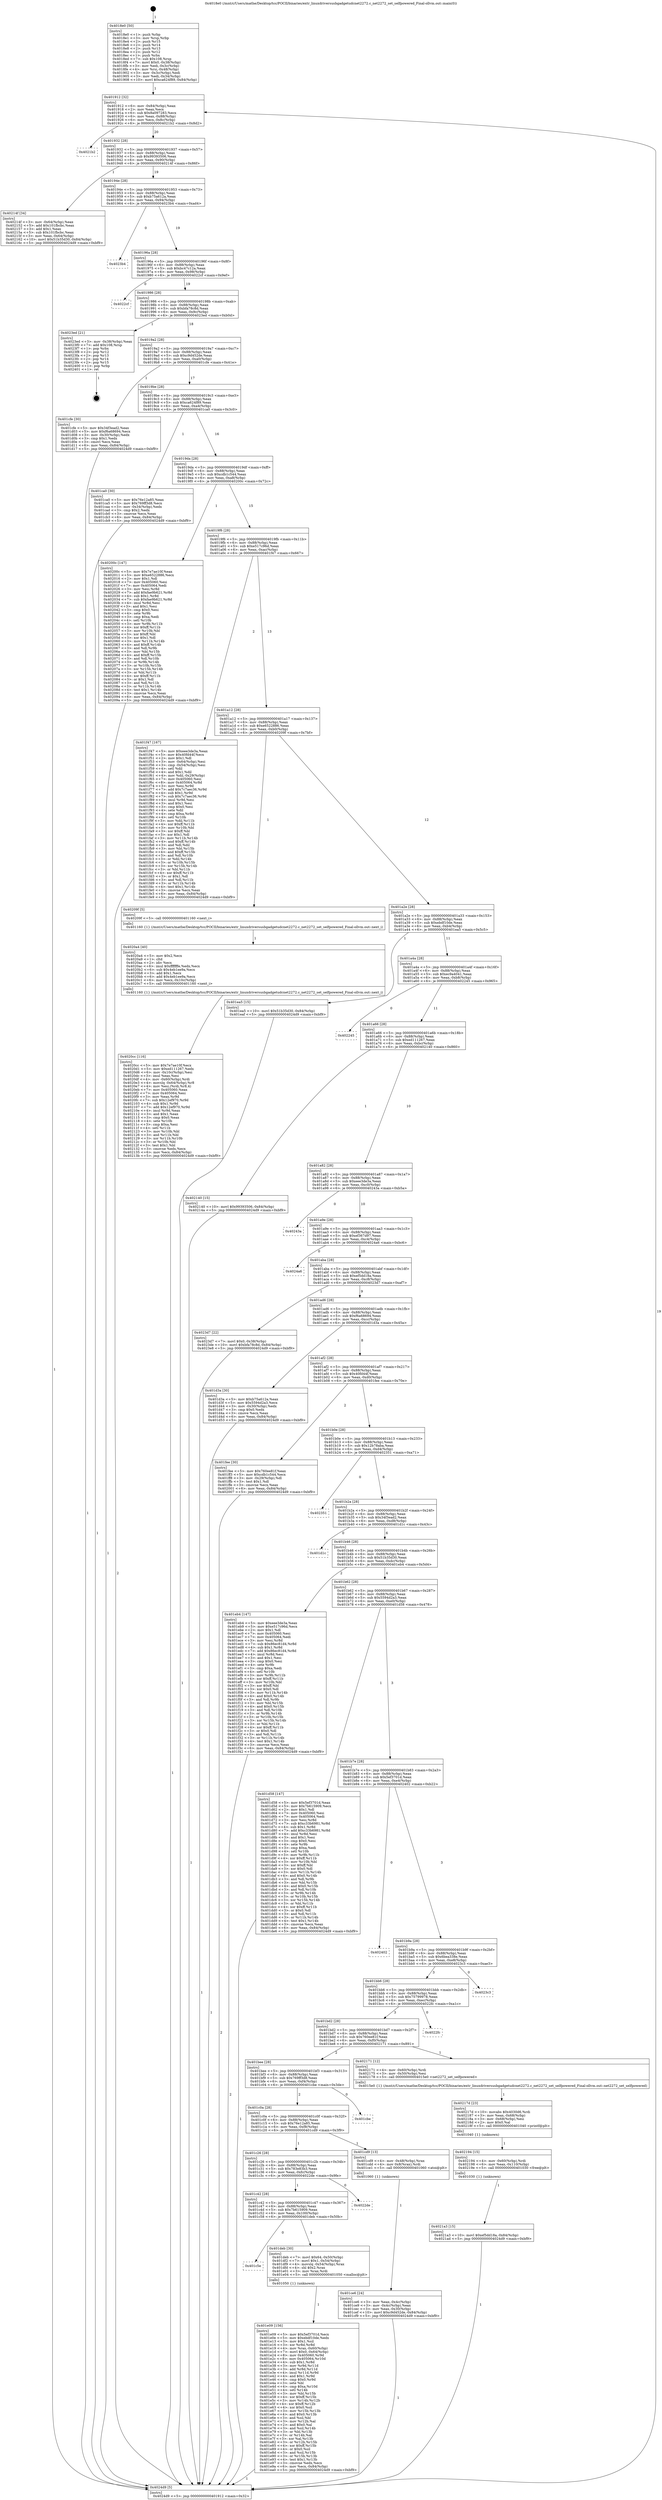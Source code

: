 digraph "0x4018e0" {
  label = "0x4018e0 (/mnt/c/Users/mathe/Desktop/tcc/POCII/binaries/extr_linuxdriversusbgadgetudcnet2272.c_net2272_set_selfpowered_Final-ollvm.out::main(0))"
  labelloc = "t"
  node[shape=record]

  Entry [label="",width=0.3,height=0.3,shape=circle,fillcolor=black,style=filled]
  "0x401912" [label="{
     0x401912 [32]\l
     | [instrs]\l
     &nbsp;&nbsp;0x401912 \<+6\>: mov -0x84(%rbp),%eax\l
     &nbsp;&nbsp;0x401918 \<+2\>: mov %eax,%ecx\l
     &nbsp;&nbsp;0x40191a \<+6\>: sub $0x8a097283,%ecx\l
     &nbsp;&nbsp;0x401920 \<+6\>: mov %eax,-0x88(%rbp)\l
     &nbsp;&nbsp;0x401926 \<+6\>: mov %ecx,-0x8c(%rbp)\l
     &nbsp;&nbsp;0x40192c \<+6\>: je 00000000004021b2 \<main+0x8d2\>\l
  }"]
  "0x4021b2" [label="{
     0x4021b2\l
  }", style=dashed]
  "0x401932" [label="{
     0x401932 [28]\l
     | [instrs]\l
     &nbsp;&nbsp;0x401932 \<+5\>: jmp 0000000000401937 \<main+0x57\>\l
     &nbsp;&nbsp;0x401937 \<+6\>: mov -0x88(%rbp),%eax\l
     &nbsp;&nbsp;0x40193d \<+5\>: sub $0x99393506,%eax\l
     &nbsp;&nbsp;0x401942 \<+6\>: mov %eax,-0x90(%rbp)\l
     &nbsp;&nbsp;0x401948 \<+6\>: je 000000000040214f \<main+0x86f\>\l
  }"]
  Exit [label="",width=0.3,height=0.3,shape=circle,fillcolor=black,style=filled,peripheries=2]
  "0x40214f" [label="{
     0x40214f [34]\l
     | [instrs]\l
     &nbsp;&nbsp;0x40214f \<+3\>: mov -0x64(%rbp),%eax\l
     &nbsp;&nbsp;0x402152 \<+5\>: add $0x101fbcbc,%eax\l
     &nbsp;&nbsp;0x402157 \<+3\>: add $0x1,%eax\l
     &nbsp;&nbsp;0x40215a \<+5\>: sub $0x101fbcbc,%eax\l
     &nbsp;&nbsp;0x40215f \<+3\>: mov %eax,-0x64(%rbp)\l
     &nbsp;&nbsp;0x402162 \<+10\>: movl $0x51b35d30,-0x84(%rbp)\l
     &nbsp;&nbsp;0x40216c \<+5\>: jmp 00000000004024d9 \<main+0xbf9\>\l
  }"]
  "0x40194e" [label="{
     0x40194e [28]\l
     | [instrs]\l
     &nbsp;&nbsp;0x40194e \<+5\>: jmp 0000000000401953 \<main+0x73\>\l
     &nbsp;&nbsp;0x401953 \<+6\>: mov -0x88(%rbp),%eax\l
     &nbsp;&nbsp;0x401959 \<+5\>: sub $0xb75a612a,%eax\l
     &nbsp;&nbsp;0x40195e \<+6\>: mov %eax,-0x94(%rbp)\l
     &nbsp;&nbsp;0x401964 \<+6\>: je 00000000004023b4 \<main+0xad4\>\l
  }"]
  "0x4021a3" [label="{
     0x4021a3 [15]\l
     | [instrs]\l
     &nbsp;&nbsp;0x4021a3 \<+10\>: movl $0xef5dd18a,-0x84(%rbp)\l
     &nbsp;&nbsp;0x4021ad \<+5\>: jmp 00000000004024d9 \<main+0xbf9\>\l
  }"]
  "0x4023b4" [label="{
     0x4023b4\l
  }", style=dashed]
  "0x40196a" [label="{
     0x40196a [28]\l
     | [instrs]\l
     &nbsp;&nbsp;0x40196a \<+5\>: jmp 000000000040196f \<main+0x8f\>\l
     &nbsp;&nbsp;0x40196f \<+6\>: mov -0x88(%rbp),%eax\l
     &nbsp;&nbsp;0x401975 \<+5\>: sub $0xbc47c12a,%eax\l
     &nbsp;&nbsp;0x40197a \<+6\>: mov %eax,-0x98(%rbp)\l
     &nbsp;&nbsp;0x401980 \<+6\>: je 00000000004022cf \<main+0x9ef\>\l
  }"]
  "0x402194" [label="{
     0x402194 [15]\l
     | [instrs]\l
     &nbsp;&nbsp;0x402194 \<+4\>: mov -0x60(%rbp),%rdi\l
     &nbsp;&nbsp;0x402198 \<+6\>: mov %eax,-0x110(%rbp)\l
     &nbsp;&nbsp;0x40219e \<+5\>: call 0000000000401030 \<free@plt\>\l
     | [calls]\l
     &nbsp;&nbsp;0x401030 \{1\} (unknown)\l
  }"]
  "0x4022cf" [label="{
     0x4022cf\l
  }", style=dashed]
  "0x401986" [label="{
     0x401986 [28]\l
     | [instrs]\l
     &nbsp;&nbsp;0x401986 \<+5\>: jmp 000000000040198b \<main+0xab\>\l
     &nbsp;&nbsp;0x40198b \<+6\>: mov -0x88(%rbp),%eax\l
     &nbsp;&nbsp;0x401991 \<+5\>: sub $0xbfa78c8d,%eax\l
     &nbsp;&nbsp;0x401996 \<+6\>: mov %eax,-0x9c(%rbp)\l
     &nbsp;&nbsp;0x40199c \<+6\>: je 00000000004023ed \<main+0xb0d\>\l
  }"]
  "0x40217d" [label="{
     0x40217d [23]\l
     | [instrs]\l
     &nbsp;&nbsp;0x40217d \<+10\>: movabs $0x4030d6,%rdi\l
     &nbsp;&nbsp;0x402187 \<+3\>: mov %eax,-0x68(%rbp)\l
     &nbsp;&nbsp;0x40218a \<+3\>: mov -0x68(%rbp),%esi\l
     &nbsp;&nbsp;0x40218d \<+2\>: mov $0x0,%al\l
     &nbsp;&nbsp;0x40218f \<+5\>: call 0000000000401040 \<printf@plt\>\l
     | [calls]\l
     &nbsp;&nbsp;0x401040 \{1\} (unknown)\l
  }"]
  "0x4023ed" [label="{
     0x4023ed [21]\l
     | [instrs]\l
     &nbsp;&nbsp;0x4023ed \<+3\>: mov -0x38(%rbp),%eax\l
     &nbsp;&nbsp;0x4023f0 \<+7\>: add $0x108,%rsp\l
     &nbsp;&nbsp;0x4023f7 \<+1\>: pop %rbx\l
     &nbsp;&nbsp;0x4023f8 \<+2\>: pop %r12\l
     &nbsp;&nbsp;0x4023fa \<+2\>: pop %r13\l
     &nbsp;&nbsp;0x4023fc \<+2\>: pop %r14\l
     &nbsp;&nbsp;0x4023fe \<+2\>: pop %r15\l
     &nbsp;&nbsp;0x402400 \<+1\>: pop %rbp\l
     &nbsp;&nbsp;0x402401 \<+1\>: ret\l
  }"]
  "0x4019a2" [label="{
     0x4019a2 [28]\l
     | [instrs]\l
     &nbsp;&nbsp;0x4019a2 \<+5\>: jmp 00000000004019a7 \<main+0xc7\>\l
     &nbsp;&nbsp;0x4019a7 \<+6\>: mov -0x88(%rbp),%eax\l
     &nbsp;&nbsp;0x4019ad \<+5\>: sub $0xc9d452de,%eax\l
     &nbsp;&nbsp;0x4019b2 \<+6\>: mov %eax,-0xa0(%rbp)\l
     &nbsp;&nbsp;0x4019b8 \<+6\>: je 0000000000401cfe \<main+0x41e\>\l
  }"]
  "0x4020cc" [label="{
     0x4020cc [116]\l
     | [instrs]\l
     &nbsp;&nbsp;0x4020cc \<+5\>: mov $0x7e7ae10f,%ecx\l
     &nbsp;&nbsp;0x4020d1 \<+5\>: mov $0xed111267,%edx\l
     &nbsp;&nbsp;0x4020d6 \<+6\>: mov -0x10c(%rbp),%esi\l
     &nbsp;&nbsp;0x4020dc \<+3\>: imul %eax,%esi\l
     &nbsp;&nbsp;0x4020df \<+4\>: mov -0x60(%rbp),%rdi\l
     &nbsp;&nbsp;0x4020e3 \<+4\>: movslq -0x64(%rbp),%r8\l
     &nbsp;&nbsp;0x4020e7 \<+4\>: mov %esi,(%rdi,%r8,4)\l
     &nbsp;&nbsp;0x4020eb \<+7\>: mov 0x405060,%eax\l
     &nbsp;&nbsp;0x4020f2 \<+7\>: mov 0x405064,%esi\l
     &nbsp;&nbsp;0x4020f9 \<+3\>: mov %eax,%r9d\l
     &nbsp;&nbsp;0x4020fc \<+7\>: sub $0x12ef970,%r9d\l
     &nbsp;&nbsp;0x402103 \<+4\>: sub $0x1,%r9d\l
     &nbsp;&nbsp;0x402107 \<+7\>: add $0x12ef970,%r9d\l
     &nbsp;&nbsp;0x40210e \<+4\>: imul %r9d,%eax\l
     &nbsp;&nbsp;0x402112 \<+3\>: and $0x1,%eax\l
     &nbsp;&nbsp;0x402115 \<+3\>: cmp $0x0,%eax\l
     &nbsp;&nbsp;0x402118 \<+4\>: sete %r10b\l
     &nbsp;&nbsp;0x40211c \<+3\>: cmp $0xa,%esi\l
     &nbsp;&nbsp;0x40211f \<+4\>: setl %r11b\l
     &nbsp;&nbsp;0x402123 \<+3\>: mov %r10b,%bl\l
     &nbsp;&nbsp;0x402126 \<+3\>: and %r11b,%bl\l
     &nbsp;&nbsp;0x402129 \<+3\>: xor %r11b,%r10b\l
     &nbsp;&nbsp;0x40212c \<+3\>: or %r10b,%bl\l
     &nbsp;&nbsp;0x40212f \<+3\>: test $0x1,%bl\l
     &nbsp;&nbsp;0x402132 \<+3\>: cmovne %edx,%ecx\l
     &nbsp;&nbsp;0x402135 \<+6\>: mov %ecx,-0x84(%rbp)\l
     &nbsp;&nbsp;0x40213b \<+5\>: jmp 00000000004024d9 \<main+0xbf9\>\l
  }"]
  "0x401cfe" [label="{
     0x401cfe [30]\l
     | [instrs]\l
     &nbsp;&nbsp;0x401cfe \<+5\>: mov $0x34f3ead2,%eax\l
     &nbsp;&nbsp;0x401d03 \<+5\>: mov $0xf6a68694,%ecx\l
     &nbsp;&nbsp;0x401d08 \<+3\>: mov -0x30(%rbp),%edx\l
     &nbsp;&nbsp;0x401d0b \<+3\>: cmp $0x1,%edx\l
     &nbsp;&nbsp;0x401d0e \<+3\>: cmovl %ecx,%eax\l
     &nbsp;&nbsp;0x401d11 \<+6\>: mov %eax,-0x84(%rbp)\l
     &nbsp;&nbsp;0x401d17 \<+5\>: jmp 00000000004024d9 \<main+0xbf9\>\l
  }"]
  "0x4019be" [label="{
     0x4019be [28]\l
     | [instrs]\l
     &nbsp;&nbsp;0x4019be \<+5\>: jmp 00000000004019c3 \<main+0xe3\>\l
     &nbsp;&nbsp;0x4019c3 \<+6\>: mov -0x88(%rbp),%eax\l
     &nbsp;&nbsp;0x4019c9 \<+5\>: sub $0xca624f89,%eax\l
     &nbsp;&nbsp;0x4019ce \<+6\>: mov %eax,-0xa4(%rbp)\l
     &nbsp;&nbsp;0x4019d4 \<+6\>: je 0000000000401ca0 \<main+0x3c0\>\l
  }"]
  "0x4020a4" [label="{
     0x4020a4 [40]\l
     | [instrs]\l
     &nbsp;&nbsp;0x4020a4 \<+5\>: mov $0x2,%ecx\l
     &nbsp;&nbsp;0x4020a9 \<+1\>: cltd\l
     &nbsp;&nbsp;0x4020aa \<+2\>: idiv %ecx\l
     &nbsp;&nbsp;0x4020ac \<+6\>: imul $0xfffffffe,%edx,%ecx\l
     &nbsp;&nbsp;0x4020b2 \<+6\>: sub $0x4eb1ee9a,%ecx\l
     &nbsp;&nbsp;0x4020b8 \<+3\>: add $0x1,%ecx\l
     &nbsp;&nbsp;0x4020bb \<+6\>: add $0x4eb1ee9a,%ecx\l
     &nbsp;&nbsp;0x4020c1 \<+6\>: mov %ecx,-0x10c(%rbp)\l
     &nbsp;&nbsp;0x4020c7 \<+5\>: call 0000000000401160 \<next_i\>\l
     | [calls]\l
     &nbsp;&nbsp;0x401160 \{1\} (/mnt/c/Users/mathe/Desktop/tcc/POCII/binaries/extr_linuxdriversusbgadgetudcnet2272.c_net2272_set_selfpowered_Final-ollvm.out::next_i)\l
  }"]
  "0x401ca0" [label="{
     0x401ca0 [30]\l
     | [instrs]\l
     &nbsp;&nbsp;0x401ca0 \<+5\>: mov $0x76e12a85,%eax\l
     &nbsp;&nbsp;0x401ca5 \<+5\>: mov $0x769ff3d8,%ecx\l
     &nbsp;&nbsp;0x401caa \<+3\>: mov -0x34(%rbp),%edx\l
     &nbsp;&nbsp;0x401cad \<+3\>: cmp $0x2,%edx\l
     &nbsp;&nbsp;0x401cb0 \<+3\>: cmovne %ecx,%eax\l
     &nbsp;&nbsp;0x401cb3 \<+6\>: mov %eax,-0x84(%rbp)\l
     &nbsp;&nbsp;0x401cb9 \<+5\>: jmp 00000000004024d9 \<main+0xbf9\>\l
  }"]
  "0x4019da" [label="{
     0x4019da [28]\l
     | [instrs]\l
     &nbsp;&nbsp;0x4019da \<+5\>: jmp 00000000004019df \<main+0xff\>\l
     &nbsp;&nbsp;0x4019df \<+6\>: mov -0x88(%rbp),%eax\l
     &nbsp;&nbsp;0x4019e5 \<+5\>: sub $0xcdb1c544,%eax\l
     &nbsp;&nbsp;0x4019ea \<+6\>: mov %eax,-0xa8(%rbp)\l
     &nbsp;&nbsp;0x4019f0 \<+6\>: je 000000000040200c \<main+0x72c\>\l
  }"]
  "0x4024d9" [label="{
     0x4024d9 [5]\l
     | [instrs]\l
     &nbsp;&nbsp;0x4024d9 \<+5\>: jmp 0000000000401912 \<main+0x32\>\l
  }"]
  "0x4018e0" [label="{
     0x4018e0 [50]\l
     | [instrs]\l
     &nbsp;&nbsp;0x4018e0 \<+1\>: push %rbp\l
     &nbsp;&nbsp;0x4018e1 \<+3\>: mov %rsp,%rbp\l
     &nbsp;&nbsp;0x4018e4 \<+2\>: push %r15\l
     &nbsp;&nbsp;0x4018e6 \<+2\>: push %r14\l
     &nbsp;&nbsp;0x4018e8 \<+2\>: push %r13\l
     &nbsp;&nbsp;0x4018ea \<+2\>: push %r12\l
     &nbsp;&nbsp;0x4018ec \<+1\>: push %rbx\l
     &nbsp;&nbsp;0x4018ed \<+7\>: sub $0x108,%rsp\l
     &nbsp;&nbsp;0x4018f4 \<+7\>: movl $0x0,-0x38(%rbp)\l
     &nbsp;&nbsp;0x4018fb \<+3\>: mov %edi,-0x3c(%rbp)\l
     &nbsp;&nbsp;0x4018fe \<+4\>: mov %rsi,-0x48(%rbp)\l
     &nbsp;&nbsp;0x401902 \<+3\>: mov -0x3c(%rbp),%edi\l
     &nbsp;&nbsp;0x401905 \<+3\>: mov %edi,-0x34(%rbp)\l
     &nbsp;&nbsp;0x401908 \<+10\>: movl $0xca624f89,-0x84(%rbp)\l
  }"]
  "0x401e09" [label="{
     0x401e09 [156]\l
     | [instrs]\l
     &nbsp;&nbsp;0x401e09 \<+5\>: mov $0x5ef3701d,%ecx\l
     &nbsp;&nbsp;0x401e0e \<+5\>: mov $0xebdf10de,%edx\l
     &nbsp;&nbsp;0x401e13 \<+3\>: mov $0x1,%sil\l
     &nbsp;&nbsp;0x401e16 \<+3\>: xor %r8d,%r8d\l
     &nbsp;&nbsp;0x401e19 \<+4\>: mov %rax,-0x60(%rbp)\l
     &nbsp;&nbsp;0x401e1d \<+7\>: movl $0x0,-0x64(%rbp)\l
     &nbsp;&nbsp;0x401e24 \<+8\>: mov 0x405060,%r9d\l
     &nbsp;&nbsp;0x401e2c \<+8\>: mov 0x405064,%r10d\l
     &nbsp;&nbsp;0x401e34 \<+4\>: sub $0x1,%r8d\l
     &nbsp;&nbsp;0x401e38 \<+3\>: mov %r9d,%r11d\l
     &nbsp;&nbsp;0x401e3b \<+3\>: add %r8d,%r11d\l
     &nbsp;&nbsp;0x401e3e \<+4\>: imul %r11d,%r9d\l
     &nbsp;&nbsp;0x401e42 \<+4\>: and $0x1,%r9d\l
     &nbsp;&nbsp;0x401e46 \<+4\>: cmp $0x0,%r9d\l
     &nbsp;&nbsp;0x401e4a \<+3\>: sete %bl\l
     &nbsp;&nbsp;0x401e4d \<+4\>: cmp $0xa,%r10d\l
     &nbsp;&nbsp;0x401e51 \<+4\>: setl %r14b\l
     &nbsp;&nbsp;0x401e55 \<+3\>: mov %bl,%r15b\l
     &nbsp;&nbsp;0x401e58 \<+4\>: xor $0xff,%r15b\l
     &nbsp;&nbsp;0x401e5c \<+3\>: mov %r14b,%r12b\l
     &nbsp;&nbsp;0x401e5f \<+4\>: xor $0xff,%r12b\l
     &nbsp;&nbsp;0x401e63 \<+4\>: xor $0x0,%sil\l
     &nbsp;&nbsp;0x401e67 \<+3\>: mov %r15b,%r13b\l
     &nbsp;&nbsp;0x401e6a \<+4\>: and $0x0,%r13b\l
     &nbsp;&nbsp;0x401e6e \<+3\>: and %sil,%bl\l
     &nbsp;&nbsp;0x401e71 \<+3\>: mov %r12b,%al\l
     &nbsp;&nbsp;0x401e74 \<+2\>: and $0x0,%al\l
     &nbsp;&nbsp;0x401e76 \<+3\>: and %sil,%r14b\l
     &nbsp;&nbsp;0x401e79 \<+3\>: or %bl,%r13b\l
     &nbsp;&nbsp;0x401e7c \<+3\>: or %r14b,%al\l
     &nbsp;&nbsp;0x401e7f \<+3\>: xor %al,%r13b\l
     &nbsp;&nbsp;0x401e82 \<+3\>: or %r12b,%r15b\l
     &nbsp;&nbsp;0x401e85 \<+4\>: xor $0xff,%r15b\l
     &nbsp;&nbsp;0x401e89 \<+4\>: or $0x0,%sil\l
     &nbsp;&nbsp;0x401e8d \<+3\>: and %sil,%r15b\l
     &nbsp;&nbsp;0x401e90 \<+3\>: or %r15b,%r13b\l
     &nbsp;&nbsp;0x401e93 \<+4\>: test $0x1,%r13b\l
     &nbsp;&nbsp;0x401e97 \<+3\>: cmovne %edx,%ecx\l
     &nbsp;&nbsp;0x401e9a \<+6\>: mov %ecx,-0x84(%rbp)\l
     &nbsp;&nbsp;0x401ea0 \<+5\>: jmp 00000000004024d9 \<main+0xbf9\>\l
  }"]
  "0x40200c" [label="{
     0x40200c [147]\l
     | [instrs]\l
     &nbsp;&nbsp;0x40200c \<+5\>: mov $0x7e7ae10f,%eax\l
     &nbsp;&nbsp;0x402011 \<+5\>: mov $0xe6522886,%ecx\l
     &nbsp;&nbsp;0x402016 \<+2\>: mov $0x1,%dl\l
     &nbsp;&nbsp;0x402018 \<+7\>: mov 0x405060,%esi\l
     &nbsp;&nbsp;0x40201f \<+7\>: mov 0x405064,%edi\l
     &nbsp;&nbsp;0x402026 \<+3\>: mov %esi,%r8d\l
     &nbsp;&nbsp;0x402029 \<+7\>: add $0xfae9b621,%r8d\l
     &nbsp;&nbsp;0x402030 \<+4\>: sub $0x1,%r8d\l
     &nbsp;&nbsp;0x402034 \<+7\>: sub $0xfae9b621,%r8d\l
     &nbsp;&nbsp;0x40203b \<+4\>: imul %r8d,%esi\l
     &nbsp;&nbsp;0x40203f \<+3\>: and $0x1,%esi\l
     &nbsp;&nbsp;0x402042 \<+3\>: cmp $0x0,%esi\l
     &nbsp;&nbsp;0x402045 \<+4\>: sete %r9b\l
     &nbsp;&nbsp;0x402049 \<+3\>: cmp $0xa,%edi\l
     &nbsp;&nbsp;0x40204c \<+4\>: setl %r10b\l
     &nbsp;&nbsp;0x402050 \<+3\>: mov %r9b,%r11b\l
     &nbsp;&nbsp;0x402053 \<+4\>: xor $0xff,%r11b\l
     &nbsp;&nbsp;0x402057 \<+3\>: mov %r10b,%bl\l
     &nbsp;&nbsp;0x40205a \<+3\>: xor $0xff,%bl\l
     &nbsp;&nbsp;0x40205d \<+3\>: xor $0x1,%dl\l
     &nbsp;&nbsp;0x402060 \<+3\>: mov %r11b,%r14b\l
     &nbsp;&nbsp;0x402063 \<+4\>: and $0xff,%r14b\l
     &nbsp;&nbsp;0x402067 \<+3\>: and %dl,%r9b\l
     &nbsp;&nbsp;0x40206a \<+3\>: mov %bl,%r15b\l
     &nbsp;&nbsp;0x40206d \<+4\>: and $0xff,%r15b\l
     &nbsp;&nbsp;0x402071 \<+3\>: and %dl,%r10b\l
     &nbsp;&nbsp;0x402074 \<+3\>: or %r9b,%r14b\l
     &nbsp;&nbsp;0x402077 \<+3\>: or %r10b,%r15b\l
     &nbsp;&nbsp;0x40207a \<+3\>: xor %r15b,%r14b\l
     &nbsp;&nbsp;0x40207d \<+3\>: or %bl,%r11b\l
     &nbsp;&nbsp;0x402080 \<+4\>: xor $0xff,%r11b\l
     &nbsp;&nbsp;0x402084 \<+3\>: or $0x1,%dl\l
     &nbsp;&nbsp;0x402087 \<+3\>: and %dl,%r11b\l
     &nbsp;&nbsp;0x40208a \<+3\>: or %r11b,%r14b\l
     &nbsp;&nbsp;0x40208d \<+4\>: test $0x1,%r14b\l
     &nbsp;&nbsp;0x402091 \<+3\>: cmovne %ecx,%eax\l
     &nbsp;&nbsp;0x402094 \<+6\>: mov %eax,-0x84(%rbp)\l
     &nbsp;&nbsp;0x40209a \<+5\>: jmp 00000000004024d9 \<main+0xbf9\>\l
  }"]
  "0x4019f6" [label="{
     0x4019f6 [28]\l
     | [instrs]\l
     &nbsp;&nbsp;0x4019f6 \<+5\>: jmp 00000000004019fb \<main+0x11b\>\l
     &nbsp;&nbsp;0x4019fb \<+6\>: mov -0x88(%rbp),%eax\l
     &nbsp;&nbsp;0x401a01 \<+5\>: sub $0xe517c96d,%eax\l
     &nbsp;&nbsp;0x401a06 \<+6\>: mov %eax,-0xac(%rbp)\l
     &nbsp;&nbsp;0x401a0c \<+6\>: je 0000000000401f47 \<main+0x667\>\l
  }"]
  "0x401c5e" [label="{
     0x401c5e\l
  }", style=dashed]
  "0x401f47" [label="{
     0x401f47 [167]\l
     | [instrs]\l
     &nbsp;&nbsp;0x401f47 \<+5\>: mov $0xeee3de3a,%eax\l
     &nbsp;&nbsp;0x401f4c \<+5\>: mov $0x40fd44f,%ecx\l
     &nbsp;&nbsp;0x401f51 \<+2\>: mov $0x1,%dl\l
     &nbsp;&nbsp;0x401f53 \<+3\>: mov -0x64(%rbp),%esi\l
     &nbsp;&nbsp;0x401f56 \<+3\>: cmp -0x54(%rbp),%esi\l
     &nbsp;&nbsp;0x401f59 \<+4\>: setl %dil\l
     &nbsp;&nbsp;0x401f5d \<+4\>: and $0x1,%dil\l
     &nbsp;&nbsp;0x401f61 \<+4\>: mov %dil,-0x29(%rbp)\l
     &nbsp;&nbsp;0x401f65 \<+7\>: mov 0x405060,%esi\l
     &nbsp;&nbsp;0x401f6c \<+8\>: mov 0x405064,%r8d\l
     &nbsp;&nbsp;0x401f74 \<+3\>: mov %esi,%r9d\l
     &nbsp;&nbsp;0x401f77 \<+7\>: add $0x7c7aec36,%r9d\l
     &nbsp;&nbsp;0x401f7e \<+4\>: sub $0x1,%r9d\l
     &nbsp;&nbsp;0x401f82 \<+7\>: sub $0x7c7aec36,%r9d\l
     &nbsp;&nbsp;0x401f89 \<+4\>: imul %r9d,%esi\l
     &nbsp;&nbsp;0x401f8d \<+3\>: and $0x1,%esi\l
     &nbsp;&nbsp;0x401f90 \<+3\>: cmp $0x0,%esi\l
     &nbsp;&nbsp;0x401f93 \<+4\>: sete %dil\l
     &nbsp;&nbsp;0x401f97 \<+4\>: cmp $0xa,%r8d\l
     &nbsp;&nbsp;0x401f9b \<+4\>: setl %r10b\l
     &nbsp;&nbsp;0x401f9f \<+3\>: mov %dil,%r11b\l
     &nbsp;&nbsp;0x401fa2 \<+4\>: xor $0xff,%r11b\l
     &nbsp;&nbsp;0x401fa6 \<+3\>: mov %r10b,%bl\l
     &nbsp;&nbsp;0x401fa9 \<+3\>: xor $0xff,%bl\l
     &nbsp;&nbsp;0x401fac \<+3\>: xor $0x1,%dl\l
     &nbsp;&nbsp;0x401faf \<+3\>: mov %r11b,%r14b\l
     &nbsp;&nbsp;0x401fb2 \<+4\>: and $0xff,%r14b\l
     &nbsp;&nbsp;0x401fb6 \<+3\>: and %dl,%dil\l
     &nbsp;&nbsp;0x401fb9 \<+3\>: mov %bl,%r15b\l
     &nbsp;&nbsp;0x401fbc \<+4\>: and $0xff,%r15b\l
     &nbsp;&nbsp;0x401fc0 \<+3\>: and %dl,%r10b\l
     &nbsp;&nbsp;0x401fc3 \<+3\>: or %dil,%r14b\l
     &nbsp;&nbsp;0x401fc6 \<+3\>: or %r10b,%r15b\l
     &nbsp;&nbsp;0x401fc9 \<+3\>: xor %r15b,%r14b\l
     &nbsp;&nbsp;0x401fcc \<+3\>: or %bl,%r11b\l
     &nbsp;&nbsp;0x401fcf \<+4\>: xor $0xff,%r11b\l
     &nbsp;&nbsp;0x401fd3 \<+3\>: or $0x1,%dl\l
     &nbsp;&nbsp;0x401fd6 \<+3\>: and %dl,%r11b\l
     &nbsp;&nbsp;0x401fd9 \<+3\>: or %r11b,%r14b\l
     &nbsp;&nbsp;0x401fdc \<+4\>: test $0x1,%r14b\l
     &nbsp;&nbsp;0x401fe0 \<+3\>: cmovne %ecx,%eax\l
     &nbsp;&nbsp;0x401fe3 \<+6\>: mov %eax,-0x84(%rbp)\l
     &nbsp;&nbsp;0x401fe9 \<+5\>: jmp 00000000004024d9 \<main+0xbf9\>\l
  }"]
  "0x401a12" [label="{
     0x401a12 [28]\l
     | [instrs]\l
     &nbsp;&nbsp;0x401a12 \<+5\>: jmp 0000000000401a17 \<main+0x137\>\l
     &nbsp;&nbsp;0x401a17 \<+6\>: mov -0x88(%rbp),%eax\l
     &nbsp;&nbsp;0x401a1d \<+5\>: sub $0xe6522886,%eax\l
     &nbsp;&nbsp;0x401a22 \<+6\>: mov %eax,-0xb0(%rbp)\l
     &nbsp;&nbsp;0x401a28 \<+6\>: je 000000000040209f \<main+0x7bf\>\l
  }"]
  "0x401deb" [label="{
     0x401deb [30]\l
     | [instrs]\l
     &nbsp;&nbsp;0x401deb \<+7\>: movl $0x64,-0x50(%rbp)\l
     &nbsp;&nbsp;0x401df2 \<+7\>: movl $0x1,-0x54(%rbp)\l
     &nbsp;&nbsp;0x401df9 \<+4\>: movslq -0x54(%rbp),%rax\l
     &nbsp;&nbsp;0x401dfd \<+4\>: shl $0x2,%rax\l
     &nbsp;&nbsp;0x401e01 \<+3\>: mov %rax,%rdi\l
     &nbsp;&nbsp;0x401e04 \<+5\>: call 0000000000401050 \<malloc@plt\>\l
     | [calls]\l
     &nbsp;&nbsp;0x401050 \{1\} (unknown)\l
  }"]
  "0x40209f" [label="{
     0x40209f [5]\l
     | [instrs]\l
     &nbsp;&nbsp;0x40209f \<+5\>: call 0000000000401160 \<next_i\>\l
     | [calls]\l
     &nbsp;&nbsp;0x401160 \{1\} (/mnt/c/Users/mathe/Desktop/tcc/POCII/binaries/extr_linuxdriversusbgadgetudcnet2272.c_net2272_set_selfpowered_Final-ollvm.out::next_i)\l
  }"]
  "0x401a2e" [label="{
     0x401a2e [28]\l
     | [instrs]\l
     &nbsp;&nbsp;0x401a2e \<+5\>: jmp 0000000000401a33 \<main+0x153\>\l
     &nbsp;&nbsp;0x401a33 \<+6\>: mov -0x88(%rbp),%eax\l
     &nbsp;&nbsp;0x401a39 \<+5\>: sub $0xebdf10de,%eax\l
     &nbsp;&nbsp;0x401a3e \<+6\>: mov %eax,-0xb4(%rbp)\l
     &nbsp;&nbsp;0x401a44 \<+6\>: je 0000000000401ea5 \<main+0x5c5\>\l
  }"]
  "0x401c42" [label="{
     0x401c42 [28]\l
     | [instrs]\l
     &nbsp;&nbsp;0x401c42 \<+5\>: jmp 0000000000401c47 \<main+0x367\>\l
     &nbsp;&nbsp;0x401c47 \<+6\>: mov -0x88(%rbp),%eax\l
     &nbsp;&nbsp;0x401c4d \<+5\>: sub $0x7b615909,%eax\l
     &nbsp;&nbsp;0x401c52 \<+6\>: mov %eax,-0x100(%rbp)\l
     &nbsp;&nbsp;0x401c58 \<+6\>: je 0000000000401deb \<main+0x50b\>\l
  }"]
  "0x401ea5" [label="{
     0x401ea5 [15]\l
     | [instrs]\l
     &nbsp;&nbsp;0x401ea5 \<+10\>: movl $0x51b35d30,-0x84(%rbp)\l
     &nbsp;&nbsp;0x401eaf \<+5\>: jmp 00000000004024d9 \<main+0xbf9\>\l
  }"]
  "0x401a4a" [label="{
     0x401a4a [28]\l
     | [instrs]\l
     &nbsp;&nbsp;0x401a4a \<+5\>: jmp 0000000000401a4f \<main+0x16f\>\l
     &nbsp;&nbsp;0x401a4f \<+6\>: mov -0x88(%rbp),%eax\l
     &nbsp;&nbsp;0x401a55 \<+5\>: sub $0xec9a4041,%eax\l
     &nbsp;&nbsp;0x401a5a \<+6\>: mov %eax,-0xb8(%rbp)\l
     &nbsp;&nbsp;0x401a60 \<+6\>: je 0000000000402245 \<main+0x965\>\l
  }"]
  "0x4022de" [label="{
     0x4022de\l
  }", style=dashed]
  "0x402245" [label="{
     0x402245\l
  }", style=dashed]
  "0x401a66" [label="{
     0x401a66 [28]\l
     | [instrs]\l
     &nbsp;&nbsp;0x401a66 \<+5\>: jmp 0000000000401a6b \<main+0x18b\>\l
     &nbsp;&nbsp;0x401a6b \<+6\>: mov -0x88(%rbp),%eax\l
     &nbsp;&nbsp;0x401a71 \<+5\>: sub $0xed111267,%eax\l
     &nbsp;&nbsp;0x401a76 \<+6\>: mov %eax,-0xbc(%rbp)\l
     &nbsp;&nbsp;0x401a7c \<+6\>: je 0000000000402140 \<main+0x860\>\l
  }"]
  "0x401ce6" [label="{
     0x401ce6 [24]\l
     | [instrs]\l
     &nbsp;&nbsp;0x401ce6 \<+3\>: mov %eax,-0x4c(%rbp)\l
     &nbsp;&nbsp;0x401ce9 \<+3\>: mov -0x4c(%rbp),%eax\l
     &nbsp;&nbsp;0x401cec \<+3\>: mov %eax,-0x30(%rbp)\l
     &nbsp;&nbsp;0x401cef \<+10\>: movl $0xc9d452de,-0x84(%rbp)\l
     &nbsp;&nbsp;0x401cf9 \<+5\>: jmp 00000000004024d9 \<main+0xbf9\>\l
  }"]
  "0x402140" [label="{
     0x402140 [15]\l
     | [instrs]\l
     &nbsp;&nbsp;0x402140 \<+10\>: movl $0x99393506,-0x84(%rbp)\l
     &nbsp;&nbsp;0x40214a \<+5\>: jmp 00000000004024d9 \<main+0xbf9\>\l
  }"]
  "0x401a82" [label="{
     0x401a82 [28]\l
     | [instrs]\l
     &nbsp;&nbsp;0x401a82 \<+5\>: jmp 0000000000401a87 \<main+0x1a7\>\l
     &nbsp;&nbsp;0x401a87 \<+6\>: mov -0x88(%rbp),%eax\l
     &nbsp;&nbsp;0x401a8d \<+5\>: sub $0xeee3de3a,%eax\l
     &nbsp;&nbsp;0x401a92 \<+6\>: mov %eax,-0xc0(%rbp)\l
     &nbsp;&nbsp;0x401a98 \<+6\>: je 000000000040243a \<main+0xb5a\>\l
  }"]
  "0x401c26" [label="{
     0x401c26 [28]\l
     | [instrs]\l
     &nbsp;&nbsp;0x401c26 \<+5\>: jmp 0000000000401c2b \<main+0x34b\>\l
     &nbsp;&nbsp;0x401c2b \<+6\>: mov -0x88(%rbp),%eax\l
     &nbsp;&nbsp;0x401c31 \<+5\>: sub $0x783e83b3,%eax\l
     &nbsp;&nbsp;0x401c36 \<+6\>: mov %eax,-0xfc(%rbp)\l
     &nbsp;&nbsp;0x401c3c \<+6\>: je 00000000004022de \<main+0x9fe\>\l
  }"]
  "0x40243a" [label="{
     0x40243a\l
  }", style=dashed]
  "0x401a9e" [label="{
     0x401a9e [28]\l
     | [instrs]\l
     &nbsp;&nbsp;0x401a9e \<+5\>: jmp 0000000000401aa3 \<main+0x1c3\>\l
     &nbsp;&nbsp;0x401aa3 \<+6\>: mov -0x88(%rbp),%eax\l
     &nbsp;&nbsp;0x401aa9 \<+5\>: sub $0xef367d97,%eax\l
     &nbsp;&nbsp;0x401aae \<+6\>: mov %eax,-0xc4(%rbp)\l
     &nbsp;&nbsp;0x401ab4 \<+6\>: je 00000000004024a6 \<main+0xbc6\>\l
  }"]
  "0x401cd9" [label="{
     0x401cd9 [13]\l
     | [instrs]\l
     &nbsp;&nbsp;0x401cd9 \<+4\>: mov -0x48(%rbp),%rax\l
     &nbsp;&nbsp;0x401cdd \<+4\>: mov 0x8(%rax),%rdi\l
     &nbsp;&nbsp;0x401ce1 \<+5\>: call 0000000000401060 \<atoi@plt\>\l
     | [calls]\l
     &nbsp;&nbsp;0x401060 \{1\} (unknown)\l
  }"]
  "0x4024a6" [label="{
     0x4024a6\l
  }", style=dashed]
  "0x401aba" [label="{
     0x401aba [28]\l
     | [instrs]\l
     &nbsp;&nbsp;0x401aba \<+5\>: jmp 0000000000401abf \<main+0x1df\>\l
     &nbsp;&nbsp;0x401abf \<+6\>: mov -0x88(%rbp),%eax\l
     &nbsp;&nbsp;0x401ac5 \<+5\>: sub $0xef5dd18a,%eax\l
     &nbsp;&nbsp;0x401aca \<+6\>: mov %eax,-0xc8(%rbp)\l
     &nbsp;&nbsp;0x401ad0 \<+6\>: je 00000000004023d7 \<main+0xaf7\>\l
  }"]
  "0x401c0a" [label="{
     0x401c0a [28]\l
     | [instrs]\l
     &nbsp;&nbsp;0x401c0a \<+5\>: jmp 0000000000401c0f \<main+0x32f\>\l
     &nbsp;&nbsp;0x401c0f \<+6\>: mov -0x88(%rbp),%eax\l
     &nbsp;&nbsp;0x401c15 \<+5\>: sub $0x76e12a85,%eax\l
     &nbsp;&nbsp;0x401c1a \<+6\>: mov %eax,-0xf8(%rbp)\l
     &nbsp;&nbsp;0x401c20 \<+6\>: je 0000000000401cd9 \<main+0x3f9\>\l
  }"]
  "0x4023d7" [label="{
     0x4023d7 [22]\l
     | [instrs]\l
     &nbsp;&nbsp;0x4023d7 \<+7\>: movl $0x0,-0x38(%rbp)\l
     &nbsp;&nbsp;0x4023de \<+10\>: movl $0xbfa78c8d,-0x84(%rbp)\l
     &nbsp;&nbsp;0x4023e8 \<+5\>: jmp 00000000004024d9 \<main+0xbf9\>\l
  }"]
  "0x401ad6" [label="{
     0x401ad6 [28]\l
     | [instrs]\l
     &nbsp;&nbsp;0x401ad6 \<+5\>: jmp 0000000000401adb \<main+0x1fb\>\l
     &nbsp;&nbsp;0x401adb \<+6\>: mov -0x88(%rbp),%eax\l
     &nbsp;&nbsp;0x401ae1 \<+5\>: sub $0xf6a68694,%eax\l
     &nbsp;&nbsp;0x401ae6 \<+6\>: mov %eax,-0xcc(%rbp)\l
     &nbsp;&nbsp;0x401aec \<+6\>: je 0000000000401d3a \<main+0x45a\>\l
  }"]
  "0x401cbe" [label="{
     0x401cbe\l
  }", style=dashed]
  "0x401d3a" [label="{
     0x401d3a [30]\l
     | [instrs]\l
     &nbsp;&nbsp;0x401d3a \<+5\>: mov $0xb75a612a,%eax\l
     &nbsp;&nbsp;0x401d3f \<+5\>: mov $0x5594d2a3,%ecx\l
     &nbsp;&nbsp;0x401d44 \<+3\>: mov -0x30(%rbp),%edx\l
     &nbsp;&nbsp;0x401d47 \<+3\>: cmp $0x0,%edx\l
     &nbsp;&nbsp;0x401d4a \<+3\>: cmove %ecx,%eax\l
     &nbsp;&nbsp;0x401d4d \<+6\>: mov %eax,-0x84(%rbp)\l
     &nbsp;&nbsp;0x401d53 \<+5\>: jmp 00000000004024d9 \<main+0xbf9\>\l
  }"]
  "0x401af2" [label="{
     0x401af2 [28]\l
     | [instrs]\l
     &nbsp;&nbsp;0x401af2 \<+5\>: jmp 0000000000401af7 \<main+0x217\>\l
     &nbsp;&nbsp;0x401af7 \<+6\>: mov -0x88(%rbp),%eax\l
     &nbsp;&nbsp;0x401afd \<+5\>: sub $0x40fd44f,%eax\l
     &nbsp;&nbsp;0x401b02 \<+6\>: mov %eax,-0xd0(%rbp)\l
     &nbsp;&nbsp;0x401b08 \<+6\>: je 0000000000401fee \<main+0x70e\>\l
  }"]
  "0x401bee" [label="{
     0x401bee [28]\l
     | [instrs]\l
     &nbsp;&nbsp;0x401bee \<+5\>: jmp 0000000000401bf3 \<main+0x313\>\l
     &nbsp;&nbsp;0x401bf3 \<+6\>: mov -0x88(%rbp),%eax\l
     &nbsp;&nbsp;0x401bf9 \<+5\>: sub $0x769ff3d8,%eax\l
     &nbsp;&nbsp;0x401bfe \<+6\>: mov %eax,-0xf4(%rbp)\l
     &nbsp;&nbsp;0x401c04 \<+6\>: je 0000000000401cbe \<main+0x3de\>\l
  }"]
  "0x401fee" [label="{
     0x401fee [30]\l
     | [instrs]\l
     &nbsp;&nbsp;0x401fee \<+5\>: mov $0x760ee81f,%eax\l
     &nbsp;&nbsp;0x401ff3 \<+5\>: mov $0xcdb1c544,%ecx\l
     &nbsp;&nbsp;0x401ff8 \<+3\>: mov -0x29(%rbp),%dl\l
     &nbsp;&nbsp;0x401ffb \<+3\>: test $0x1,%dl\l
     &nbsp;&nbsp;0x401ffe \<+3\>: cmovne %ecx,%eax\l
     &nbsp;&nbsp;0x402001 \<+6\>: mov %eax,-0x84(%rbp)\l
     &nbsp;&nbsp;0x402007 \<+5\>: jmp 00000000004024d9 \<main+0xbf9\>\l
  }"]
  "0x401b0e" [label="{
     0x401b0e [28]\l
     | [instrs]\l
     &nbsp;&nbsp;0x401b0e \<+5\>: jmp 0000000000401b13 \<main+0x233\>\l
     &nbsp;&nbsp;0x401b13 \<+6\>: mov -0x88(%rbp),%eax\l
     &nbsp;&nbsp;0x401b19 \<+5\>: sub $0x12b78aba,%eax\l
     &nbsp;&nbsp;0x401b1e \<+6\>: mov %eax,-0xd4(%rbp)\l
     &nbsp;&nbsp;0x401b24 \<+6\>: je 0000000000402351 \<main+0xa71\>\l
  }"]
  "0x402171" [label="{
     0x402171 [12]\l
     | [instrs]\l
     &nbsp;&nbsp;0x402171 \<+4\>: mov -0x60(%rbp),%rdi\l
     &nbsp;&nbsp;0x402175 \<+3\>: mov -0x50(%rbp),%esi\l
     &nbsp;&nbsp;0x402178 \<+5\>: call 00000000004015e0 \<net2272_set_selfpowered\>\l
     | [calls]\l
     &nbsp;&nbsp;0x4015e0 \{1\} (/mnt/c/Users/mathe/Desktop/tcc/POCII/binaries/extr_linuxdriversusbgadgetudcnet2272.c_net2272_set_selfpowered_Final-ollvm.out::net2272_set_selfpowered)\l
  }"]
  "0x402351" [label="{
     0x402351\l
  }", style=dashed]
  "0x401b2a" [label="{
     0x401b2a [28]\l
     | [instrs]\l
     &nbsp;&nbsp;0x401b2a \<+5\>: jmp 0000000000401b2f \<main+0x24f\>\l
     &nbsp;&nbsp;0x401b2f \<+6\>: mov -0x88(%rbp),%eax\l
     &nbsp;&nbsp;0x401b35 \<+5\>: sub $0x34f3ead2,%eax\l
     &nbsp;&nbsp;0x401b3a \<+6\>: mov %eax,-0xd8(%rbp)\l
     &nbsp;&nbsp;0x401b40 \<+6\>: je 0000000000401d1c \<main+0x43c\>\l
  }"]
  "0x401bd2" [label="{
     0x401bd2 [28]\l
     | [instrs]\l
     &nbsp;&nbsp;0x401bd2 \<+5\>: jmp 0000000000401bd7 \<main+0x2f7\>\l
     &nbsp;&nbsp;0x401bd7 \<+6\>: mov -0x88(%rbp),%eax\l
     &nbsp;&nbsp;0x401bdd \<+5\>: sub $0x760ee81f,%eax\l
     &nbsp;&nbsp;0x401be2 \<+6\>: mov %eax,-0xf0(%rbp)\l
     &nbsp;&nbsp;0x401be8 \<+6\>: je 0000000000402171 \<main+0x891\>\l
  }"]
  "0x401d1c" [label="{
     0x401d1c\l
  }", style=dashed]
  "0x401b46" [label="{
     0x401b46 [28]\l
     | [instrs]\l
     &nbsp;&nbsp;0x401b46 \<+5\>: jmp 0000000000401b4b \<main+0x26b\>\l
     &nbsp;&nbsp;0x401b4b \<+6\>: mov -0x88(%rbp),%eax\l
     &nbsp;&nbsp;0x401b51 \<+5\>: sub $0x51b35d30,%eax\l
     &nbsp;&nbsp;0x401b56 \<+6\>: mov %eax,-0xdc(%rbp)\l
     &nbsp;&nbsp;0x401b5c \<+6\>: je 0000000000401eb4 \<main+0x5d4\>\l
  }"]
  "0x4022fc" [label="{
     0x4022fc\l
  }", style=dashed]
  "0x401eb4" [label="{
     0x401eb4 [147]\l
     | [instrs]\l
     &nbsp;&nbsp;0x401eb4 \<+5\>: mov $0xeee3de3a,%eax\l
     &nbsp;&nbsp;0x401eb9 \<+5\>: mov $0xe517c96d,%ecx\l
     &nbsp;&nbsp;0x401ebe \<+2\>: mov $0x1,%dl\l
     &nbsp;&nbsp;0x401ec0 \<+7\>: mov 0x405060,%esi\l
     &nbsp;&nbsp;0x401ec7 \<+7\>: mov 0x405064,%edi\l
     &nbsp;&nbsp;0x401ece \<+3\>: mov %esi,%r8d\l
     &nbsp;&nbsp;0x401ed1 \<+7\>: sub $0x86ec81d4,%r8d\l
     &nbsp;&nbsp;0x401ed8 \<+4\>: sub $0x1,%r8d\l
     &nbsp;&nbsp;0x401edc \<+7\>: add $0x86ec81d4,%r8d\l
     &nbsp;&nbsp;0x401ee3 \<+4\>: imul %r8d,%esi\l
     &nbsp;&nbsp;0x401ee7 \<+3\>: and $0x1,%esi\l
     &nbsp;&nbsp;0x401eea \<+3\>: cmp $0x0,%esi\l
     &nbsp;&nbsp;0x401eed \<+4\>: sete %r9b\l
     &nbsp;&nbsp;0x401ef1 \<+3\>: cmp $0xa,%edi\l
     &nbsp;&nbsp;0x401ef4 \<+4\>: setl %r10b\l
     &nbsp;&nbsp;0x401ef8 \<+3\>: mov %r9b,%r11b\l
     &nbsp;&nbsp;0x401efb \<+4\>: xor $0xff,%r11b\l
     &nbsp;&nbsp;0x401eff \<+3\>: mov %r10b,%bl\l
     &nbsp;&nbsp;0x401f02 \<+3\>: xor $0xff,%bl\l
     &nbsp;&nbsp;0x401f05 \<+3\>: xor $0x0,%dl\l
     &nbsp;&nbsp;0x401f08 \<+3\>: mov %r11b,%r14b\l
     &nbsp;&nbsp;0x401f0b \<+4\>: and $0x0,%r14b\l
     &nbsp;&nbsp;0x401f0f \<+3\>: and %dl,%r9b\l
     &nbsp;&nbsp;0x401f12 \<+3\>: mov %bl,%r15b\l
     &nbsp;&nbsp;0x401f15 \<+4\>: and $0x0,%r15b\l
     &nbsp;&nbsp;0x401f19 \<+3\>: and %dl,%r10b\l
     &nbsp;&nbsp;0x401f1c \<+3\>: or %r9b,%r14b\l
     &nbsp;&nbsp;0x401f1f \<+3\>: or %r10b,%r15b\l
     &nbsp;&nbsp;0x401f22 \<+3\>: xor %r15b,%r14b\l
     &nbsp;&nbsp;0x401f25 \<+3\>: or %bl,%r11b\l
     &nbsp;&nbsp;0x401f28 \<+4\>: xor $0xff,%r11b\l
     &nbsp;&nbsp;0x401f2c \<+3\>: or $0x0,%dl\l
     &nbsp;&nbsp;0x401f2f \<+3\>: and %dl,%r11b\l
     &nbsp;&nbsp;0x401f32 \<+3\>: or %r11b,%r14b\l
     &nbsp;&nbsp;0x401f35 \<+4\>: test $0x1,%r14b\l
     &nbsp;&nbsp;0x401f39 \<+3\>: cmovne %ecx,%eax\l
     &nbsp;&nbsp;0x401f3c \<+6\>: mov %eax,-0x84(%rbp)\l
     &nbsp;&nbsp;0x401f42 \<+5\>: jmp 00000000004024d9 \<main+0xbf9\>\l
  }"]
  "0x401b62" [label="{
     0x401b62 [28]\l
     | [instrs]\l
     &nbsp;&nbsp;0x401b62 \<+5\>: jmp 0000000000401b67 \<main+0x287\>\l
     &nbsp;&nbsp;0x401b67 \<+6\>: mov -0x88(%rbp),%eax\l
     &nbsp;&nbsp;0x401b6d \<+5\>: sub $0x5594d2a3,%eax\l
     &nbsp;&nbsp;0x401b72 \<+6\>: mov %eax,-0xe0(%rbp)\l
     &nbsp;&nbsp;0x401b78 \<+6\>: je 0000000000401d58 \<main+0x478\>\l
  }"]
  "0x401bb6" [label="{
     0x401bb6 [28]\l
     | [instrs]\l
     &nbsp;&nbsp;0x401bb6 \<+5\>: jmp 0000000000401bbb \<main+0x2db\>\l
     &nbsp;&nbsp;0x401bbb \<+6\>: mov -0x88(%rbp),%eax\l
     &nbsp;&nbsp;0x401bc1 \<+5\>: sub $0x75799978,%eax\l
     &nbsp;&nbsp;0x401bc6 \<+6\>: mov %eax,-0xec(%rbp)\l
     &nbsp;&nbsp;0x401bcc \<+6\>: je 00000000004022fc \<main+0xa1c\>\l
  }"]
  "0x401d58" [label="{
     0x401d58 [147]\l
     | [instrs]\l
     &nbsp;&nbsp;0x401d58 \<+5\>: mov $0x5ef3701d,%eax\l
     &nbsp;&nbsp;0x401d5d \<+5\>: mov $0x7b615909,%ecx\l
     &nbsp;&nbsp;0x401d62 \<+2\>: mov $0x1,%dl\l
     &nbsp;&nbsp;0x401d64 \<+7\>: mov 0x405060,%esi\l
     &nbsp;&nbsp;0x401d6b \<+7\>: mov 0x405064,%edi\l
     &nbsp;&nbsp;0x401d72 \<+3\>: mov %esi,%r8d\l
     &nbsp;&nbsp;0x401d75 \<+7\>: sub $0xc33b6981,%r8d\l
     &nbsp;&nbsp;0x401d7c \<+4\>: sub $0x1,%r8d\l
     &nbsp;&nbsp;0x401d80 \<+7\>: add $0xc33b6981,%r8d\l
     &nbsp;&nbsp;0x401d87 \<+4\>: imul %r8d,%esi\l
     &nbsp;&nbsp;0x401d8b \<+3\>: and $0x1,%esi\l
     &nbsp;&nbsp;0x401d8e \<+3\>: cmp $0x0,%esi\l
     &nbsp;&nbsp;0x401d91 \<+4\>: sete %r9b\l
     &nbsp;&nbsp;0x401d95 \<+3\>: cmp $0xa,%edi\l
     &nbsp;&nbsp;0x401d98 \<+4\>: setl %r10b\l
     &nbsp;&nbsp;0x401d9c \<+3\>: mov %r9b,%r11b\l
     &nbsp;&nbsp;0x401d9f \<+4\>: xor $0xff,%r11b\l
     &nbsp;&nbsp;0x401da3 \<+3\>: mov %r10b,%bl\l
     &nbsp;&nbsp;0x401da6 \<+3\>: xor $0xff,%bl\l
     &nbsp;&nbsp;0x401da9 \<+3\>: xor $0x0,%dl\l
     &nbsp;&nbsp;0x401dac \<+3\>: mov %r11b,%r14b\l
     &nbsp;&nbsp;0x401daf \<+4\>: and $0x0,%r14b\l
     &nbsp;&nbsp;0x401db3 \<+3\>: and %dl,%r9b\l
     &nbsp;&nbsp;0x401db6 \<+3\>: mov %bl,%r15b\l
     &nbsp;&nbsp;0x401db9 \<+4\>: and $0x0,%r15b\l
     &nbsp;&nbsp;0x401dbd \<+3\>: and %dl,%r10b\l
     &nbsp;&nbsp;0x401dc0 \<+3\>: or %r9b,%r14b\l
     &nbsp;&nbsp;0x401dc3 \<+3\>: or %r10b,%r15b\l
     &nbsp;&nbsp;0x401dc6 \<+3\>: xor %r15b,%r14b\l
     &nbsp;&nbsp;0x401dc9 \<+3\>: or %bl,%r11b\l
     &nbsp;&nbsp;0x401dcc \<+4\>: xor $0xff,%r11b\l
     &nbsp;&nbsp;0x401dd0 \<+3\>: or $0x0,%dl\l
     &nbsp;&nbsp;0x401dd3 \<+3\>: and %dl,%r11b\l
     &nbsp;&nbsp;0x401dd6 \<+3\>: or %r11b,%r14b\l
     &nbsp;&nbsp;0x401dd9 \<+4\>: test $0x1,%r14b\l
     &nbsp;&nbsp;0x401ddd \<+3\>: cmovne %ecx,%eax\l
     &nbsp;&nbsp;0x401de0 \<+6\>: mov %eax,-0x84(%rbp)\l
     &nbsp;&nbsp;0x401de6 \<+5\>: jmp 00000000004024d9 \<main+0xbf9\>\l
  }"]
  "0x401b7e" [label="{
     0x401b7e [28]\l
     | [instrs]\l
     &nbsp;&nbsp;0x401b7e \<+5\>: jmp 0000000000401b83 \<main+0x2a3\>\l
     &nbsp;&nbsp;0x401b83 \<+6\>: mov -0x88(%rbp),%eax\l
     &nbsp;&nbsp;0x401b89 \<+5\>: sub $0x5ef3701d,%eax\l
     &nbsp;&nbsp;0x401b8e \<+6\>: mov %eax,-0xe4(%rbp)\l
     &nbsp;&nbsp;0x401b94 \<+6\>: je 0000000000402402 \<main+0xb22\>\l
  }"]
  "0x4023c3" [label="{
     0x4023c3\l
  }", style=dashed]
  "0x402402" [label="{
     0x402402\l
  }", style=dashed]
  "0x401b9a" [label="{
     0x401b9a [28]\l
     | [instrs]\l
     &nbsp;&nbsp;0x401b9a \<+5\>: jmp 0000000000401b9f \<main+0x2bf\>\l
     &nbsp;&nbsp;0x401b9f \<+6\>: mov -0x88(%rbp),%eax\l
     &nbsp;&nbsp;0x401ba5 \<+5\>: sub $0x6bea338e,%eax\l
     &nbsp;&nbsp;0x401baa \<+6\>: mov %eax,-0xe8(%rbp)\l
     &nbsp;&nbsp;0x401bb0 \<+6\>: je 00000000004023c3 \<main+0xae3\>\l
  }"]
  Entry -> "0x4018e0" [label=" 1"]
  "0x401912" -> "0x4021b2" [label=" 0"]
  "0x401912" -> "0x401932" [label=" 20"]
  "0x4023ed" -> Exit [label=" 1"]
  "0x401932" -> "0x40214f" [label=" 1"]
  "0x401932" -> "0x40194e" [label=" 19"]
  "0x4023d7" -> "0x4024d9" [label=" 1"]
  "0x40194e" -> "0x4023b4" [label=" 0"]
  "0x40194e" -> "0x40196a" [label=" 19"]
  "0x4021a3" -> "0x4024d9" [label=" 1"]
  "0x40196a" -> "0x4022cf" [label=" 0"]
  "0x40196a" -> "0x401986" [label=" 19"]
  "0x402194" -> "0x4021a3" [label=" 1"]
  "0x401986" -> "0x4023ed" [label=" 1"]
  "0x401986" -> "0x4019a2" [label=" 18"]
  "0x40217d" -> "0x402194" [label=" 1"]
  "0x4019a2" -> "0x401cfe" [label=" 1"]
  "0x4019a2" -> "0x4019be" [label=" 17"]
  "0x402171" -> "0x40217d" [label=" 1"]
  "0x4019be" -> "0x401ca0" [label=" 1"]
  "0x4019be" -> "0x4019da" [label=" 16"]
  "0x401ca0" -> "0x4024d9" [label=" 1"]
  "0x4018e0" -> "0x401912" [label=" 1"]
  "0x4024d9" -> "0x401912" [label=" 19"]
  "0x40214f" -> "0x4024d9" [label=" 1"]
  "0x4019da" -> "0x40200c" [label=" 1"]
  "0x4019da" -> "0x4019f6" [label=" 15"]
  "0x402140" -> "0x4024d9" [label=" 1"]
  "0x4019f6" -> "0x401f47" [label=" 2"]
  "0x4019f6" -> "0x401a12" [label=" 13"]
  "0x4020cc" -> "0x4024d9" [label=" 1"]
  "0x401a12" -> "0x40209f" [label=" 1"]
  "0x401a12" -> "0x401a2e" [label=" 12"]
  "0x4020a4" -> "0x4020cc" [label=" 1"]
  "0x401a2e" -> "0x401ea5" [label=" 1"]
  "0x401a2e" -> "0x401a4a" [label=" 11"]
  "0x40200c" -> "0x4024d9" [label=" 1"]
  "0x401a4a" -> "0x402245" [label=" 0"]
  "0x401a4a" -> "0x401a66" [label=" 11"]
  "0x401fee" -> "0x4024d9" [label=" 2"]
  "0x401a66" -> "0x402140" [label=" 1"]
  "0x401a66" -> "0x401a82" [label=" 10"]
  "0x401eb4" -> "0x4024d9" [label=" 2"]
  "0x401a82" -> "0x40243a" [label=" 0"]
  "0x401a82" -> "0x401a9e" [label=" 10"]
  "0x401ea5" -> "0x4024d9" [label=" 1"]
  "0x401a9e" -> "0x4024a6" [label=" 0"]
  "0x401a9e" -> "0x401aba" [label=" 10"]
  "0x401e09" -> "0x4024d9" [label=" 1"]
  "0x401aba" -> "0x4023d7" [label=" 1"]
  "0x401aba" -> "0x401ad6" [label=" 9"]
  "0x401c42" -> "0x401c5e" [label=" 0"]
  "0x401ad6" -> "0x401d3a" [label=" 1"]
  "0x401ad6" -> "0x401af2" [label=" 8"]
  "0x401c42" -> "0x401deb" [label=" 1"]
  "0x401af2" -> "0x401fee" [label=" 2"]
  "0x401af2" -> "0x401b0e" [label=" 6"]
  "0x401c26" -> "0x401c42" [label=" 1"]
  "0x401b0e" -> "0x402351" [label=" 0"]
  "0x401b0e" -> "0x401b2a" [label=" 6"]
  "0x401c26" -> "0x4022de" [label=" 0"]
  "0x401b2a" -> "0x401d1c" [label=" 0"]
  "0x401b2a" -> "0x401b46" [label=" 6"]
  "0x401d58" -> "0x4024d9" [label=" 1"]
  "0x401b46" -> "0x401eb4" [label=" 2"]
  "0x401b46" -> "0x401b62" [label=" 4"]
  "0x401d3a" -> "0x4024d9" [label=" 1"]
  "0x401b62" -> "0x401d58" [label=" 1"]
  "0x401b62" -> "0x401b7e" [label=" 3"]
  "0x401ce6" -> "0x4024d9" [label=" 1"]
  "0x401b7e" -> "0x402402" [label=" 0"]
  "0x401b7e" -> "0x401b9a" [label=" 3"]
  "0x401cd9" -> "0x401ce6" [label=" 1"]
  "0x401b9a" -> "0x4023c3" [label=" 0"]
  "0x401b9a" -> "0x401bb6" [label=" 3"]
  "0x401cfe" -> "0x4024d9" [label=" 1"]
  "0x401bb6" -> "0x4022fc" [label=" 0"]
  "0x401bb6" -> "0x401bd2" [label=" 3"]
  "0x401f47" -> "0x4024d9" [label=" 2"]
  "0x401bd2" -> "0x402171" [label=" 1"]
  "0x401bd2" -> "0x401bee" [label=" 2"]
  "0x40209f" -> "0x4020a4" [label=" 1"]
  "0x401bee" -> "0x401cbe" [label=" 0"]
  "0x401bee" -> "0x401c0a" [label=" 2"]
  "0x401deb" -> "0x401e09" [label=" 1"]
  "0x401c0a" -> "0x401cd9" [label=" 1"]
  "0x401c0a" -> "0x401c26" [label=" 1"]
}
